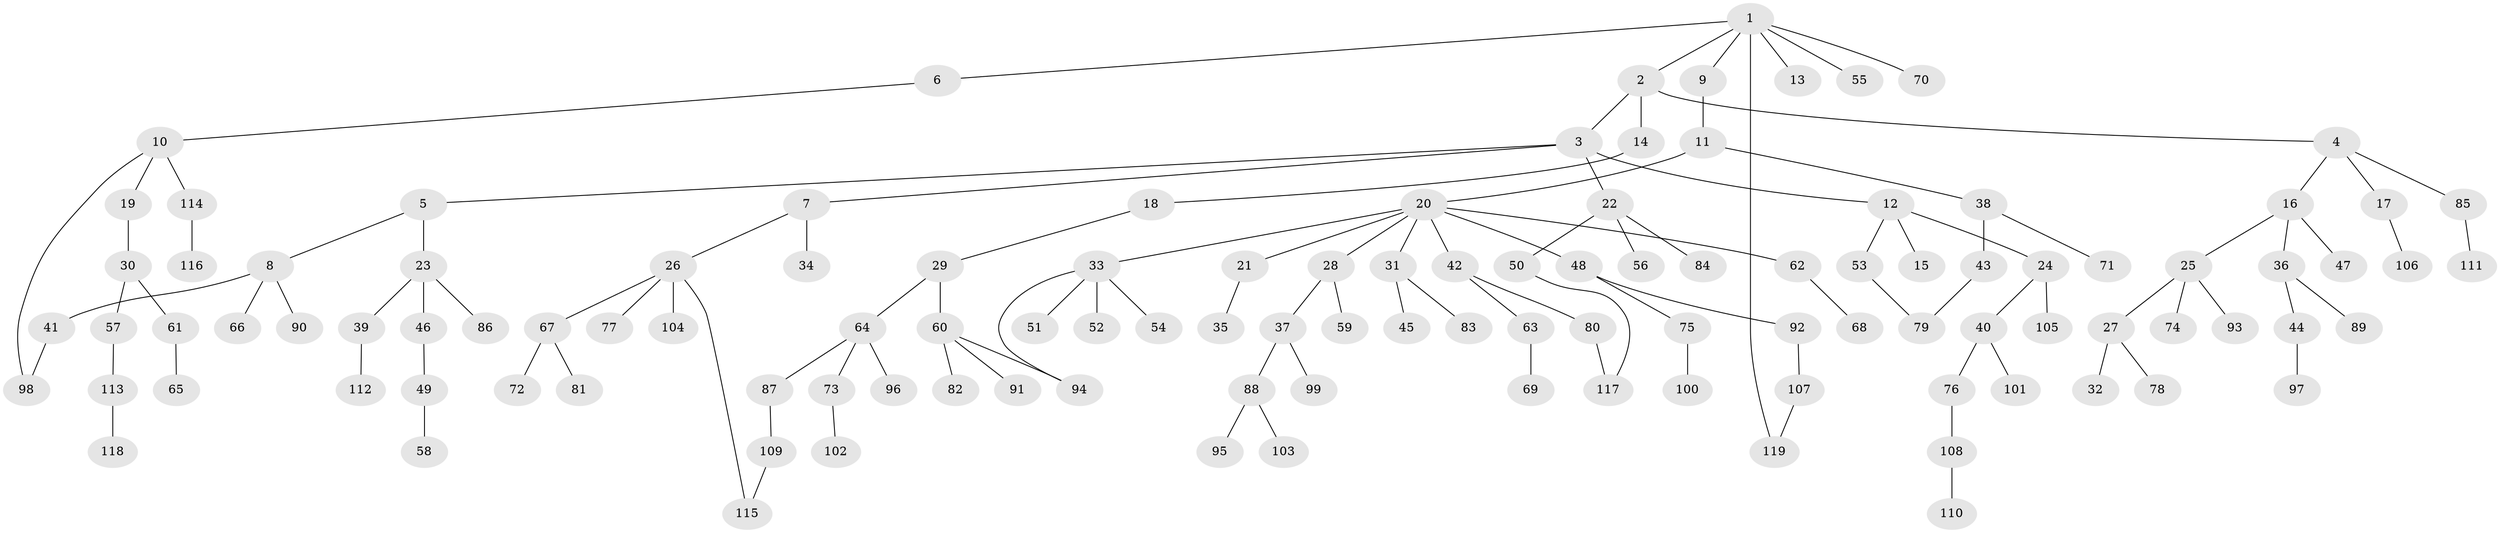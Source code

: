 // coarse degree distribution, {2: 0.3132530120481928, 4: 0.024096385542168676, 5: 0.07228915662650602, 1: 0.5180722891566265, 3: 0.04819277108433735, 9: 0.012048192771084338, 22: 0.012048192771084338}
// Generated by graph-tools (version 1.1) at 2025/45/03/04/25 21:45:43]
// undirected, 119 vertices, 124 edges
graph export_dot {
graph [start="1"]
  node [color=gray90,style=filled];
  1;
  2;
  3;
  4;
  5;
  6;
  7;
  8;
  9;
  10;
  11;
  12;
  13;
  14;
  15;
  16;
  17;
  18;
  19;
  20;
  21;
  22;
  23;
  24;
  25;
  26;
  27;
  28;
  29;
  30;
  31;
  32;
  33;
  34;
  35;
  36;
  37;
  38;
  39;
  40;
  41;
  42;
  43;
  44;
  45;
  46;
  47;
  48;
  49;
  50;
  51;
  52;
  53;
  54;
  55;
  56;
  57;
  58;
  59;
  60;
  61;
  62;
  63;
  64;
  65;
  66;
  67;
  68;
  69;
  70;
  71;
  72;
  73;
  74;
  75;
  76;
  77;
  78;
  79;
  80;
  81;
  82;
  83;
  84;
  85;
  86;
  87;
  88;
  89;
  90;
  91;
  92;
  93;
  94;
  95;
  96;
  97;
  98;
  99;
  100;
  101;
  102;
  103;
  104;
  105;
  106;
  107;
  108;
  109;
  110;
  111;
  112;
  113;
  114;
  115;
  116;
  117;
  118;
  119;
  1 -- 2;
  1 -- 6;
  1 -- 9;
  1 -- 13;
  1 -- 55;
  1 -- 70;
  1 -- 119;
  2 -- 3;
  2 -- 4;
  2 -- 14;
  3 -- 5;
  3 -- 7;
  3 -- 12;
  3 -- 22;
  4 -- 16;
  4 -- 17;
  4 -- 85;
  5 -- 8;
  5 -- 23;
  6 -- 10;
  7 -- 26;
  7 -- 34;
  8 -- 41;
  8 -- 66;
  8 -- 90;
  9 -- 11;
  10 -- 19;
  10 -- 114;
  10 -- 98;
  11 -- 20;
  11 -- 38;
  12 -- 15;
  12 -- 24;
  12 -- 53;
  14 -- 18;
  16 -- 25;
  16 -- 36;
  16 -- 47;
  17 -- 106;
  18 -- 29;
  19 -- 30;
  20 -- 21;
  20 -- 28;
  20 -- 31;
  20 -- 33;
  20 -- 42;
  20 -- 48;
  20 -- 62;
  21 -- 35;
  22 -- 50;
  22 -- 56;
  22 -- 84;
  23 -- 39;
  23 -- 46;
  23 -- 86;
  24 -- 40;
  24 -- 105;
  25 -- 27;
  25 -- 74;
  25 -- 93;
  26 -- 67;
  26 -- 77;
  26 -- 104;
  26 -- 115;
  27 -- 32;
  27 -- 78;
  28 -- 37;
  28 -- 59;
  29 -- 60;
  29 -- 64;
  30 -- 57;
  30 -- 61;
  31 -- 45;
  31 -- 83;
  33 -- 51;
  33 -- 52;
  33 -- 54;
  33 -- 94;
  36 -- 44;
  36 -- 89;
  37 -- 88;
  37 -- 99;
  38 -- 43;
  38 -- 71;
  39 -- 112;
  40 -- 76;
  40 -- 101;
  41 -- 98;
  42 -- 63;
  42 -- 80;
  43 -- 79;
  44 -- 97;
  46 -- 49;
  48 -- 75;
  48 -- 92;
  49 -- 58;
  50 -- 117;
  53 -- 79;
  57 -- 113;
  60 -- 82;
  60 -- 91;
  60 -- 94;
  61 -- 65;
  62 -- 68;
  63 -- 69;
  64 -- 73;
  64 -- 87;
  64 -- 96;
  67 -- 72;
  67 -- 81;
  73 -- 102;
  75 -- 100;
  76 -- 108;
  80 -- 117;
  85 -- 111;
  87 -- 109;
  88 -- 95;
  88 -- 103;
  92 -- 107;
  107 -- 119;
  108 -- 110;
  109 -- 115;
  113 -- 118;
  114 -- 116;
}
